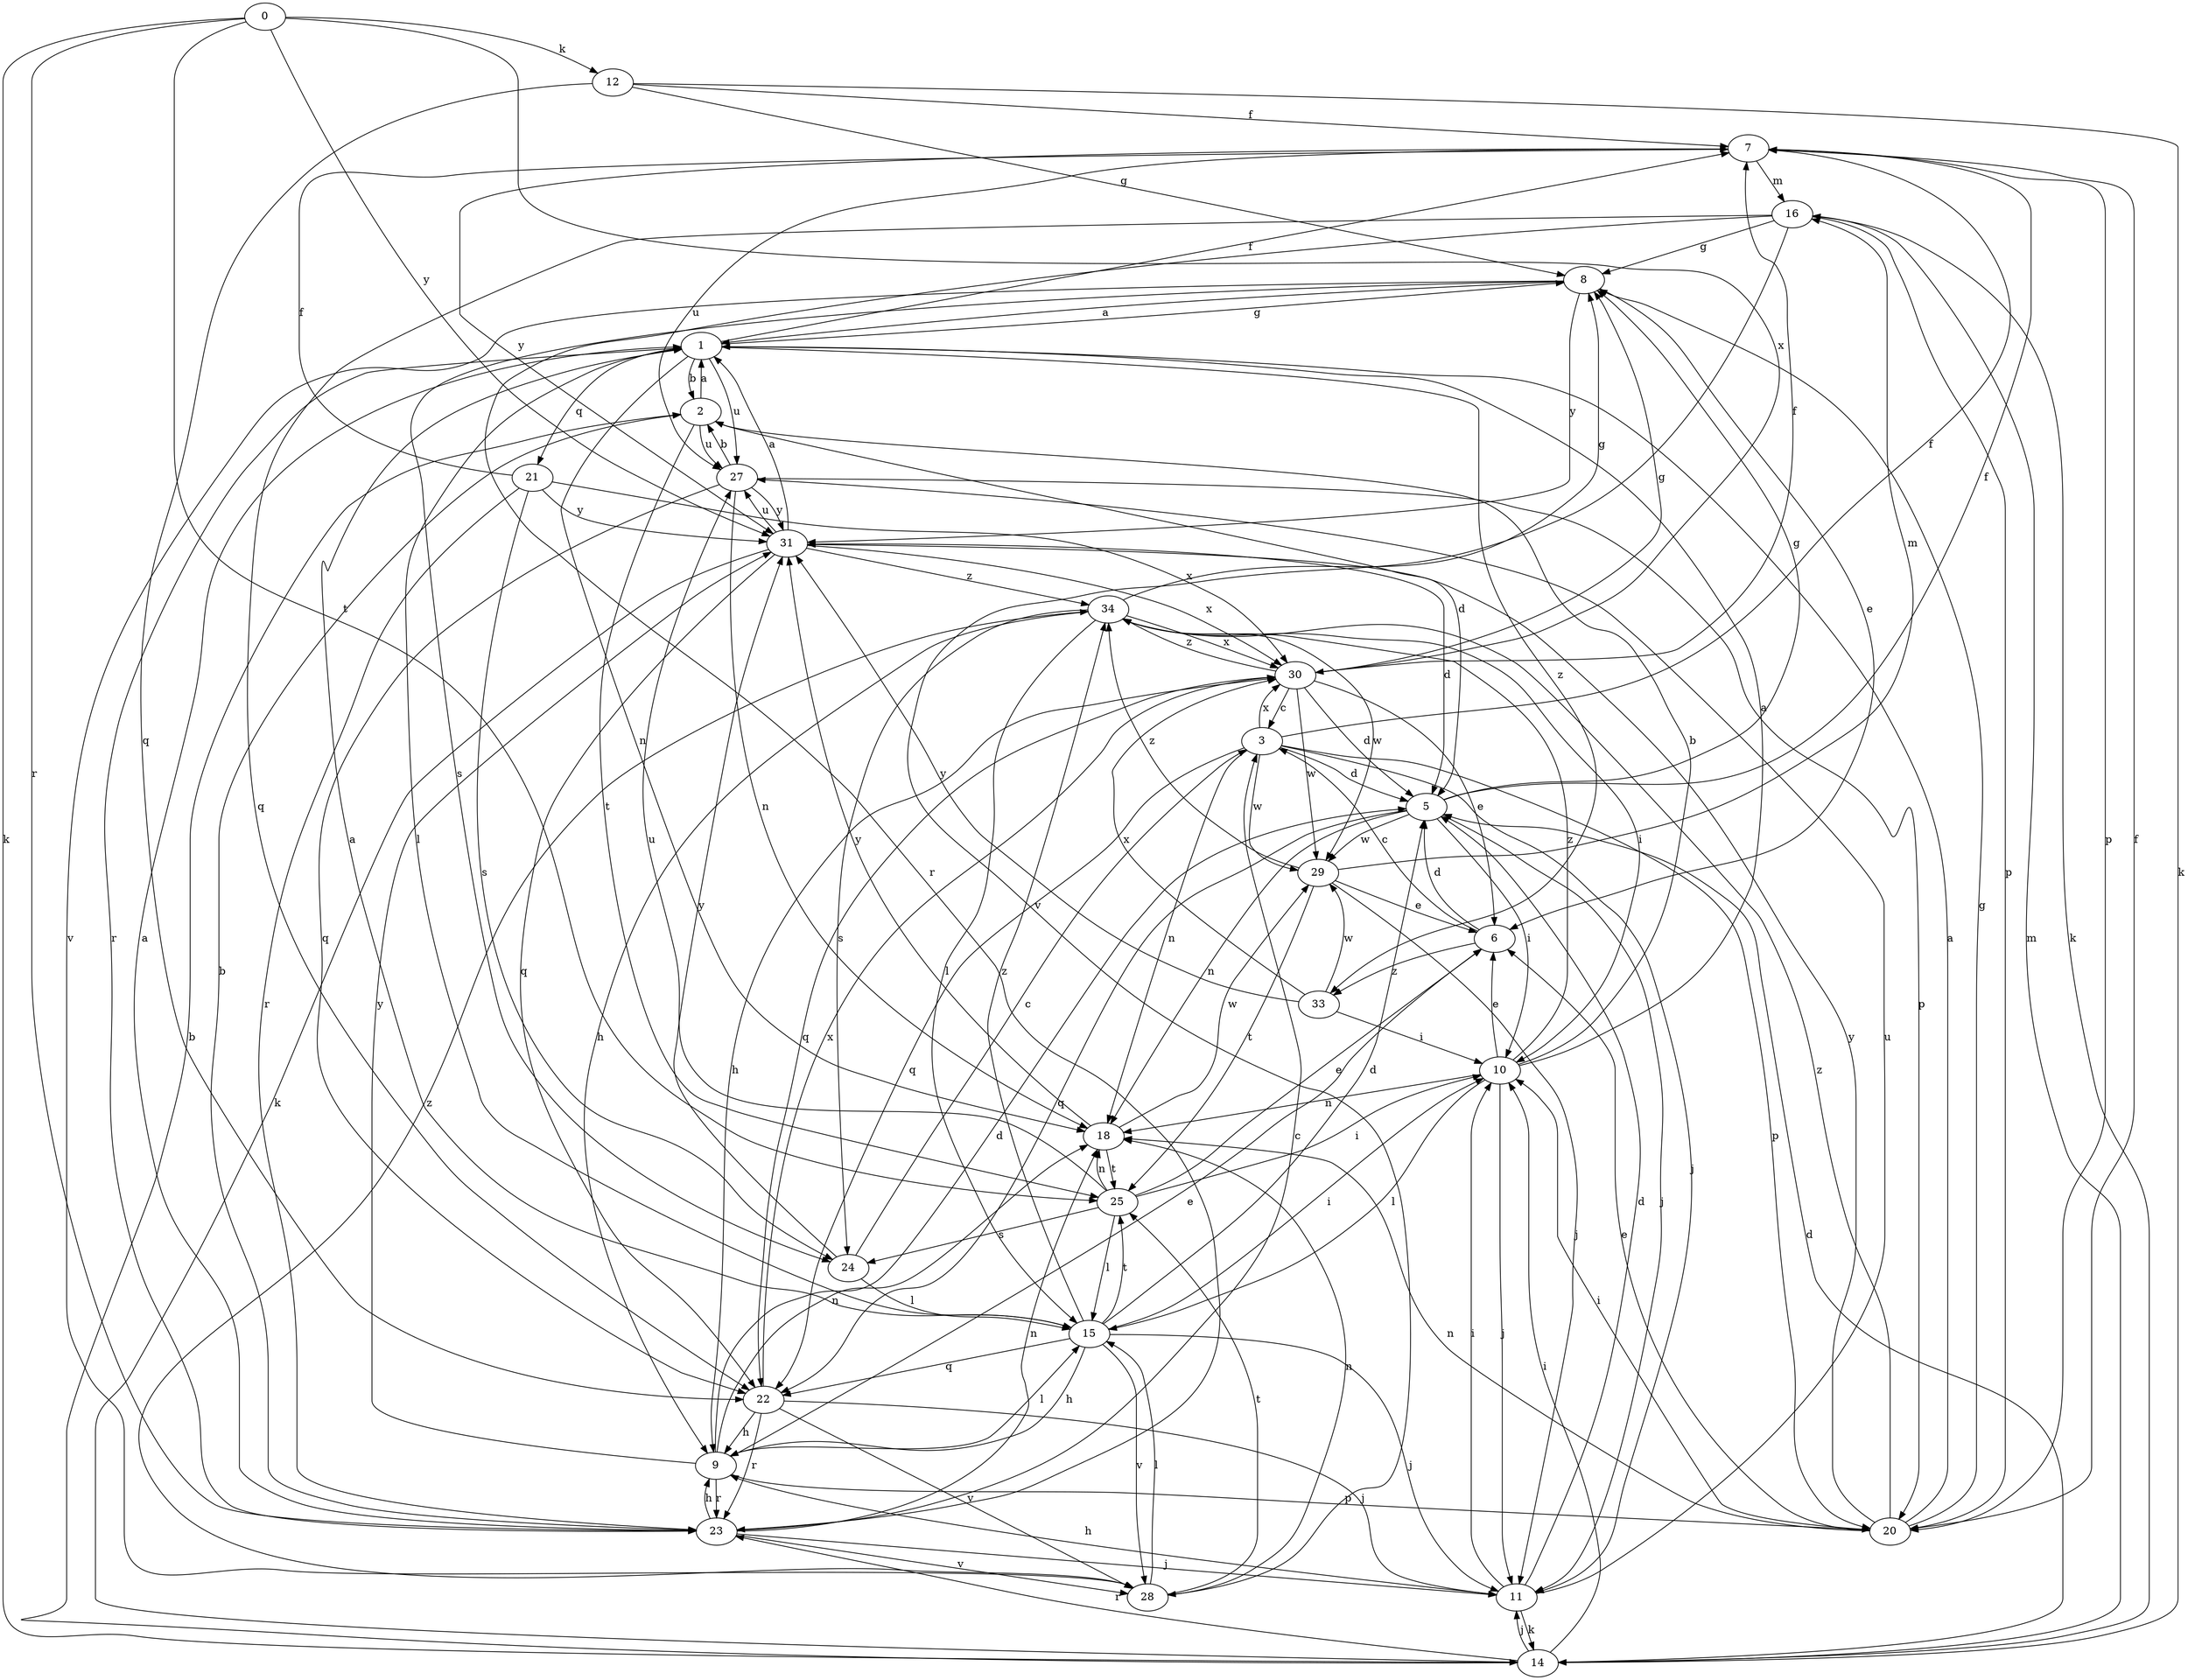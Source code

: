 strict digraph  {
0;
1;
2;
3;
5;
6;
7;
8;
9;
10;
11;
12;
14;
15;
16;
18;
20;
21;
22;
23;
24;
25;
27;
28;
29;
30;
31;
33;
34;
0 -> 12  [label=k];
0 -> 14  [label=k];
0 -> 23  [label=r];
0 -> 25  [label=t];
0 -> 30  [label=x];
0 -> 31  [label=y];
1 -> 2  [label=b];
1 -> 7  [label=f];
1 -> 8  [label=g];
1 -> 15  [label=l];
1 -> 18  [label=n];
1 -> 21  [label=q];
1 -> 23  [label=r];
1 -> 27  [label=u];
1 -> 33  [label=z];
2 -> 1  [label=a];
2 -> 5  [label=d];
2 -> 25  [label=t];
2 -> 27  [label=u];
3 -> 5  [label=d];
3 -> 7  [label=f];
3 -> 11  [label=j];
3 -> 18  [label=n];
3 -> 20  [label=p];
3 -> 22  [label=q];
3 -> 29  [label=w];
3 -> 30  [label=x];
5 -> 7  [label=f];
5 -> 8  [label=g];
5 -> 10  [label=i];
5 -> 11  [label=j];
5 -> 18  [label=n];
5 -> 22  [label=q];
5 -> 29  [label=w];
6 -> 3  [label=c];
6 -> 5  [label=d];
6 -> 33  [label=z];
7 -> 16  [label=m];
7 -> 20  [label=p];
7 -> 27  [label=u];
7 -> 31  [label=y];
8 -> 1  [label=a];
8 -> 6  [label=e];
8 -> 24  [label=s];
8 -> 28  [label=v];
8 -> 31  [label=y];
9 -> 5  [label=d];
9 -> 6  [label=e];
9 -> 15  [label=l];
9 -> 18  [label=n];
9 -> 20  [label=p];
9 -> 23  [label=r];
9 -> 31  [label=y];
10 -> 1  [label=a];
10 -> 2  [label=b];
10 -> 6  [label=e];
10 -> 11  [label=j];
10 -> 15  [label=l];
10 -> 18  [label=n];
10 -> 34  [label=z];
11 -> 5  [label=d];
11 -> 9  [label=h];
11 -> 10  [label=i];
11 -> 14  [label=k];
11 -> 27  [label=u];
12 -> 7  [label=f];
12 -> 8  [label=g];
12 -> 14  [label=k];
12 -> 22  [label=q];
14 -> 2  [label=b];
14 -> 5  [label=d];
14 -> 10  [label=i];
14 -> 11  [label=j];
14 -> 16  [label=m];
14 -> 23  [label=r];
15 -> 1  [label=a];
15 -> 5  [label=d];
15 -> 9  [label=h];
15 -> 10  [label=i];
15 -> 11  [label=j];
15 -> 22  [label=q];
15 -> 25  [label=t];
15 -> 28  [label=v];
15 -> 34  [label=z];
16 -> 8  [label=g];
16 -> 14  [label=k];
16 -> 20  [label=p];
16 -> 22  [label=q];
16 -> 23  [label=r];
16 -> 28  [label=v];
18 -> 25  [label=t];
18 -> 29  [label=w];
18 -> 31  [label=y];
20 -> 1  [label=a];
20 -> 6  [label=e];
20 -> 7  [label=f];
20 -> 8  [label=g];
20 -> 10  [label=i];
20 -> 18  [label=n];
20 -> 31  [label=y];
20 -> 34  [label=z];
21 -> 7  [label=f];
21 -> 23  [label=r];
21 -> 24  [label=s];
21 -> 30  [label=x];
21 -> 31  [label=y];
22 -> 9  [label=h];
22 -> 11  [label=j];
22 -> 23  [label=r];
22 -> 28  [label=v];
22 -> 30  [label=x];
23 -> 1  [label=a];
23 -> 2  [label=b];
23 -> 3  [label=c];
23 -> 9  [label=h];
23 -> 11  [label=j];
23 -> 18  [label=n];
23 -> 28  [label=v];
24 -> 3  [label=c];
24 -> 15  [label=l];
24 -> 31  [label=y];
25 -> 6  [label=e];
25 -> 10  [label=i];
25 -> 15  [label=l];
25 -> 18  [label=n];
25 -> 24  [label=s];
25 -> 27  [label=u];
27 -> 2  [label=b];
27 -> 18  [label=n];
27 -> 20  [label=p];
27 -> 22  [label=q];
27 -> 31  [label=y];
28 -> 15  [label=l];
28 -> 18  [label=n];
28 -> 25  [label=t];
28 -> 34  [label=z];
29 -> 6  [label=e];
29 -> 11  [label=j];
29 -> 16  [label=m];
29 -> 25  [label=t];
29 -> 34  [label=z];
30 -> 3  [label=c];
30 -> 5  [label=d];
30 -> 6  [label=e];
30 -> 7  [label=f];
30 -> 8  [label=g];
30 -> 9  [label=h];
30 -> 22  [label=q];
30 -> 29  [label=w];
30 -> 34  [label=z];
31 -> 1  [label=a];
31 -> 5  [label=d];
31 -> 14  [label=k];
31 -> 22  [label=q];
31 -> 27  [label=u];
31 -> 30  [label=x];
31 -> 34  [label=z];
33 -> 10  [label=i];
33 -> 29  [label=w];
33 -> 30  [label=x];
33 -> 31  [label=y];
34 -> 8  [label=g];
34 -> 9  [label=h];
34 -> 10  [label=i];
34 -> 15  [label=l];
34 -> 24  [label=s];
34 -> 29  [label=w];
34 -> 30  [label=x];
}
